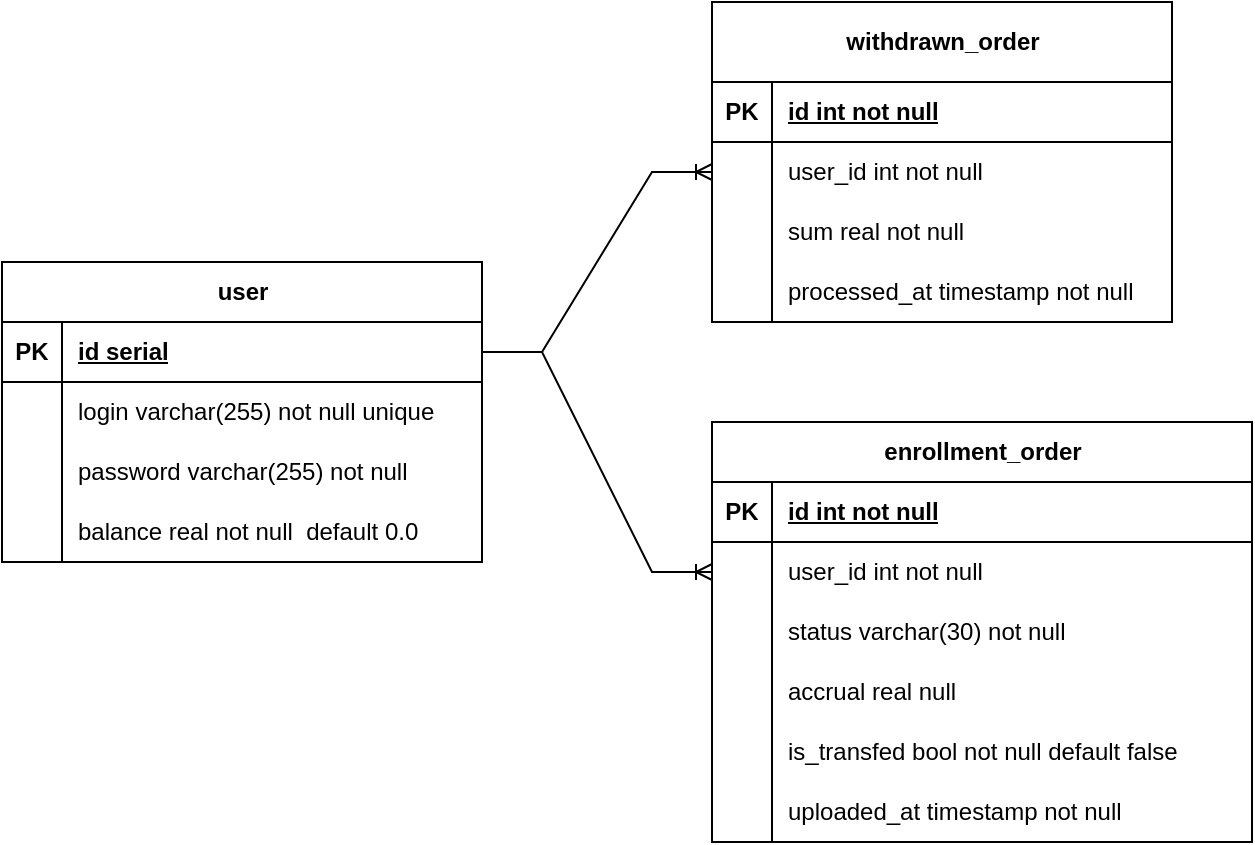 <mxfile version="20.5.3" type="embed"><diagram id="R2lEEEUBdFMjLlhIrx00" name="Page-1"><mxGraphModel dx="1227" dy="546" grid="0" gridSize="10" guides="1" tooltips="1" connect="1" arrows="1" fold="1" page="0" pageScale="1" pageWidth="850" pageHeight="1100" math="0" shadow="0" extFonts="Permanent Marker^https://fonts.googleapis.com/css?family=Permanent+Marker"><root><mxCell id="0"/><mxCell id="1" parent="0"/><mxCell id="sTb-_6rUiiWD2SJvI9vQ-11" value="user" style="shape=table;startSize=30;container=1;collapsible=1;childLayout=tableLayout;fixedRows=1;rowLines=0;fontStyle=1;align=center;resizeLast=1;html=1;" parent="1" vertex="1"><mxGeometry x="70" y="320" width="240" height="150" as="geometry"/></mxCell><mxCell id="sTb-_6rUiiWD2SJvI9vQ-12" value="" style="shape=tableRow;horizontal=0;startSize=0;swimlaneHead=0;swimlaneBody=0;fillColor=none;collapsible=0;dropTarget=0;points=[[0,0.5],[1,0.5]];portConstraint=eastwest;top=0;left=0;right=0;bottom=1;" parent="sTb-_6rUiiWD2SJvI9vQ-11" vertex="1"><mxGeometry y="30" width="240" height="30" as="geometry"/></mxCell><mxCell id="sTb-_6rUiiWD2SJvI9vQ-13" value="PK" style="shape=partialRectangle;connectable=0;fillColor=none;top=0;left=0;bottom=0;right=0;fontStyle=1;overflow=hidden;whiteSpace=wrap;html=1;" parent="sTb-_6rUiiWD2SJvI9vQ-12" vertex="1"><mxGeometry width="30" height="30" as="geometry"><mxRectangle width="30" height="30" as="alternateBounds"/></mxGeometry></mxCell><mxCell id="sTb-_6rUiiWD2SJvI9vQ-14" value="id serial" style="shape=partialRectangle;connectable=0;fillColor=none;top=0;left=0;bottom=0;right=0;align=left;spacingLeft=6;fontStyle=5;overflow=hidden;whiteSpace=wrap;html=1;" parent="sTb-_6rUiiWD2SJvI9vQ-12" vertex="1"><mxGeometry x="30" width="210" height="30" as="geometry"><mxRectangle width="210" height="30" as="alternateBounds"/></mxGeometry></mxCell><mxCell id="sTb-_6rUiiWD2SJvI9vQ-15" value="" style="shape=tableRow;horizontal=0;startSize=0;swimlaneHead=0;swimlaneBody=0;fillColor=none;collapsible=0;dropTarget=0;points=[[0,0.5],[1,0.5]];portConstraint=eastwest;top=0;left=0;right=0;bottom=0;" parent="sTb-_6rUiiWD2SJvI9vQ-11" vertex="1"><mxGeometry y="60" width="240" height="30" as="geometry"/></mxCell><mxCell id="sTb-_6rUiiWD2SJvI9vQ-16" value="" style="shape=partialRectangle;connectable=0;fillColor=none;top=0;left=0;bottom=0;right=0;editable=1;overflow=hidden;whiteSpace=wrap;html=1;" parent="sTb-_6rUiiWD2SJvI9vQ-15" vertex="1"><mxGeometry width="30" height="30" as="geometry"><mxRectangle width="30" height="30" as="alternateBounds"/></mxGeometry></mxCell><mxCell id="sTb-_6rUiiWD2SJvI9vQ-17" value="login varchar(255) not null unique" style="shape=partialRectangle;connectable=0;fillColor=none;top=0;left=0;bottom=0;right=0;align=left;spacingLeft=6;overflow=hidden;whiteSpace=wrap;html=1;" parent="sTb-_6rUiiWD2SJvI9vQ-15" vertex="1"><mxGeometry x="30" width="210" height="30" as="geometry"><mxRectangle width="210" height="30" as="alternateBounds"/></mxGeometry></mxCell><mxCell id="sTb-_6rUiiWD2SJvI9vQ-18" value="" style="shape=tableRow;horizontal=0;startSize=0;swimlaneHead=0;swimlaneBody=0;fillColor=none;collapsible=0;dropTarget=0;points=[[0,0.5],[1,0.5]];portConstraint=eastwest;top=0;left=0;right=0;bottom=0;" parent="sTb-_6rUiiWD2SJvI9vQ-11" vertex="1"><mxGeometry y="90" width="240" height="30" as="geometry"/></mxCell><mxCell id="sTb-_6rUiiWD2SJvI9vQ-19" value="" style="shape=partialRectangle;connectable=0;fillColor=none;top=0;left=0;bottom=0;right=0;editable=1;overflow=hidden;whiteSpace=wrap;html=1;" parent="sTb-_6rUiiWD2SJvI9vQ-18" vertex="1"><mxGeometry width="30" height="30" as="geometry"><mxRectangle width="30" height="30" as="alternateBounds"/></mxGeometry></mxCell><mxCell id="sTb-_6rUiiWD2SJvI9vQ-20" value="password varchar(255) not null" style="shape=partialRectangle;connectable=0;fillColor=none;top=0;left=0;bottom=0;right=0;align=left;spacingLeft=6;overflow=hidden;whiteSpace=wrap;html=1;" parent="sTb-_6rUiiWD2SJvI9vQ-18" vertex="1"><mxGeometry x="30" width="210" height="30" as="geometry"><mxRectangle width="210" height="30" as="alternateBounds"/></mxGeometry></mxCell><mxCell id="sTb-_6rUiiWD2SJvI9vQ-21" value="" style="shape=tableRow;horizontal=0;startSize=0;swimlaneHead=0;swimlaneBody=0;fillColor=none;collapsible=0;dropTarget=0;points=[[0,0.5],[1,0.5]];portConstraint=eastwest;top=0;left=0;right=0;bottom=0;" parent="sTb-_6rUiiWD2SJvI9vQ-11" vertex="1"><mxGeometry y="120" width="240" height="30" as="geometry"/></mxCell><mxCell id="sTb-_6rUiiWD2SJvI9vQ-22" value="" style="shape=partialRectangle;connectable=0;fillColor=none;top=0;left=0;bottom=0;right=0;editable=1;overflow=hidden;whiteSpace=wrap;html=1;" parent="sTb-_6rUiiWD2SJvI9vQ-21" vertex="1"><mxGeometry width="30" height="30" as="geometry"><mxRectangle width="30" height="30" as="alternateBounds"/></mxGeometry></mxCell><mxCell id="sTb-_6rUiiWD2SJvI9vQ-23" value="balance real not null&amp;nbsp; default 0.0" style="shape=partialRectangle;connectable=0;fillColor=none;top=0;left=0;bottom=0;right=0;align=left;spacingLeft=6;overflow=hidden;whiteSpace=wrap;html=1;" parent="sTb-_6rUiiWD2SJvI9vQ-21" vertex="1"><mxGeometry x="30" width="210" height="30" as="geometry"><mxRectangle width="210" height="30" as="alternateBounds"/></mxGeometry></mxCell><mxCell id="sTb-_6rUiiWD2SJvI9vQ-24" value="enrollment_order" style="shape=table;startSize=30;container=1;collapsible=1;childLayout=tableLayout;fixedRows=1;rowLines=0;fontStyle=1;align=center;resizeLast=1;html=1;" parent="1" vertex="1"><mxGeometry x="425" y="400" width="270" height="210" as="geometry"><mxRectangle x="370" y="170" width="140" height="30" as="alternateBounds"/></mxGeometry></mxCell><mxCell id="sTb-_6rUiiWD2SJvI9vQ-25" value="" style="shape=tableRow;horizontal=0;startSize=0;swimlaneHead=0;swimlaneBody=0;fillColor=none;collapsible=0;dropTarget=0;points=[[0,0.5],[1,0.5]];portConstraint=eastwest;top=0;left=0;right=0;bottom=1;" parent="sTb-_6rUiiWD2SJvI9vQ-24" vertex="1"><mxGeometry y="30" width="270" height="30" as="geometry"/></mxCell><mxCell id="sTb-_6rUiiWD2SJvI9vQ-26" value="PK" style="shape=partialRectangle;connectable=0;fillColor=none;top=0;left=0;bottom=0;right=0;fontStyle=1;overflow=hidden;whiteSpace=wrap;html=1;" parent="sTb-_6rUiiWD2SJvI9vQ-25" vertex="1"><mxGeometry width="30" height="30" as="geometry"><mxRectangle width="30" height="30" as="alternateBounds"/></mxGeometry></mxCell><mxCell id="sTb-_6rUiiWD2SJvI9vQ-27" value="id int not null" style="shape=partialRectangle;connectable=0;fillColor=none;top=0;left=0;bottom=0;right=0;align=left;spacingLeft=6;fontStyle=5;overflow=hidden;whiteSpace=wrap;html=1;" parent="sTb-_6rUiiWD2SJvI9vQ-25" vertex="1"><mxGeometry x="30" width="240" height="30" as="geometry"><mxRectangle width="240" height="30" as="alternateBounds"/></mxGeometry></mxCell><mxCell id="sTb-_6rUiiWD2SJvI9vQ-28" value="" style="shape=tableRow;horizontal=0;startSize=0;swimlaneHead=0;swimlaneBody=0;fillColor=none;collapsible=0;dropTarget=0;points=[[0,0.5],[1,0.5]];portConstraint=eastwest;top=0;left=0;right=0;bottom=0;" parent="sTb-_6rUiiWD2SJvI9vQ-24" vertex="1"><mxGeometry y="60" width="270" height="30" as="geometry"/></mxCell><mxCell id="sTb-_6rUiiWD2SJvI9vQ-29" value="" style="shape=partialRectangle;connectable=0;fillColor=none;top=0;left=0;bottom=0;right=0;editable=1;overflow=hidden;whiteSpace=wrap;html=1;" parent="sTb-_6rUiiWD2SJvI9vQ-28" vertex="1"><mxGeometry width="30" height="30" as="geometry"><mxRectangle width="30" height="30" as="alternateBounds"/></mxGeometry></mxCell><mxCell id="sTb-_6rUiiWD2SJvI9vQ-30" value="user_id int not null" style="shape=partialRectangle;connectable=0;fillColor=none;top=0;left=0;bottom=0;right=0;align=left;spacingLeft=6;overflow=hidden;whiteSpace=wrap;html=1;" parent="sTb-_6rUiiWD2SJvI9vQ-28" vertex="1"><mxGeometry x="30" width="240" height="30" as="geometry"><mxRectangle width="240" height="30" as="alternateBounds"/></mxGeometry></mxCell><mxCell id="sTb-_6rUiiWD2SJvI9vQ-31" value="" style="shape=tableRow;horizontal=0;startSize=0;swimlaneHead=0;swimlaneBody=0;fillColor=none;collapsible=0;dropTarget=0;points=[[0,0.5],[1,0.5]];portConstraint=eastwest;top=0;left=0;right=0;bottom=0;" parent="sTb-_6rUiiWD2SJvI9vQ-24" vertex="1"><mxGeometry y="90" width="270" height="30" as="geometry"/></mxCell><mxCell id="sTb-_6rUiiWD2SJvI9vQ-32" value="" style="shape=partialRectangle;connectable=0;fillColor=none;top=0;left=0;bottom=0;right=0;editable=1;overflow=hidden;whiteSpace=wrap;html=1;" parent="sTb-_6rUiiWD2SJvI9vQ-31" vertex="1"><mxGeometry width="30" height="30" as="geometry"><mxRectangle width="30" height="30" as="alternateBounds"/></mxGeometry></mxCell><mxCell id="sTb-_6rUiiWD2SJvI9vQ-33" value="status varchar(30) not null" style="shape=partialRectangle;connectable=0;fillColor=none;top=0;left=0;bottom=0;right=0;align=left;spacingLeft=6;overflow=hidden;whiteSpace=wrap;html=1;" parent="sTb-_6rUiiWD2SJvI9vQ-31" vertex="1"><mxGeometry x="30" width="240" height="30" as="geometry"><mxRectangle width="240" height="30" as="alternateBounds"/></mxGeometry></mxCell><mxCell id="sTb-_6rUiiWD2SJvI9vQ-34" value="" style="shape=tableRow;horizontal=0;startSize=0;swimlaneHead=0;swimlaneBody=0;fillColor=none;collapsible=0;dropTarget=0;points=[[0,0.5],[1,0.5]];portConstraint=eastwest;top=0;left=0;right=0;bottom=0;" parent="sTb-_6rUiiWD2SJvI9vQ-24" vertex="1"><mxGeometry y="120" width="270" height="30" as="geometry"/></mxCell><mxCell id="sTb-_6rUiiWD2SJvI9vQ-35" value="" style="shape=partialRectangle;connectable=0;fillColor=none;top=0;left=0;bottom=0;right=0;editable=1;overflow=hidden;whiteSpace=wrap;html=1;" parent="sTb-_6rUiiWD2SJvI9vQ-34" vertex="1"><mxGeometry width="30" height="30" as="geometry"><mxRectangle width="30" height="30" as="alternateBounds"/></mxGeometry></mxCell><mxCell id="sTb-_6rUiiWD2SJvI9vQ-36" value="accrual real null" style="shape=partialRectangle;connectable=0;fillColor=none;top=0;left=0;bottom=0;right=0;align=left;spacingLeft=6;overflow=hidden;whiteSpace=wrap;html=1;" parent="sTb-_6rUiiWD2SJvI9vQ-34" vertex="1"><mxGeometry x="30" width="240" height="30" as="geometry"><mxRectangle width="240" height="30" as="alternateBounds"/></mxGeometry></mxCell><mxCell id="sTb-_6rUiiWD2SJvI9vQ-71" style="shape=tableRow;horizontal=0;startSize=0;swimlaneHead=0;swimlaneBody=0;fillColor=none;collapsible=0;dropTarget=0;points=[[0,0.5],[1,0.5]];portConstraint=eastwest;top=0;left=0;right=0;bottom=0;" parent="sTb-_6rUiiWD2SJvI9vQ-24" vertex="1"><mxGeometry y="150" width="270" height="30" as="geometry"/></mxCell><mxCell id="sTb-_6rUiiWD2SJvI9vQ-72" style="shape=partialRectangle;connectable=0;fillColor=none;top=0;left=0;bottom=0;right=0;editable=1;overflow=hidden;whiteSpace=wrap;html=1;" parent="sTb-_6rUiiWD2SJvI9vQ-71" vertex="1"><mxGeometry width="30" height="30" as="geometry"><mxRectangle width="30" height="30" as="alternateBounds"/></mxGeometry></mxCell><mxCell id="sTb-_6rUiiWD2SJvI9vQ-73" value="is_transfed bool not null default false" style="shape=partialRectangle;connectable=0;fillColor=none;top=0;left=0;bottom=0;right=0;align=left;spacingLeft=6;overflow=hidden;whiteSpace=wrap;html=1;" parent="sTb-_6rUiiWD2SJvI9vQ-71" vertex="1"><mxGeometry x="30" width="240" height="30" as="geometry"><mxRectangle width="240" height="30" as="alternateBounds"/></mxGeometry></mxCell><mxCell id="sTb-_6rUiiWD2SJvI9vQ-74" style="shape=tableRow;horizontal=0;startSize=0;swimlaneHead=0;swimlaneBody=0;fillColor=none;collapsible=0;dropTarget=0;points=[[0,0.5],[1,0.5]];portConstraint=eastwest;top=0;left=0;right=0;bottom=0;" parent="sTb-_6rUiiWD2SJvI9vQ-24" vertex="1"><mxGeometry y="180" width="270" height="30" as="geometry"/></mxCell><mxCell id="sTb-_6rUiiWD2SJvI9vQ-75" style="shape=partialRectangle;connectable=0;fillColor=none;top=0;left=0;bottom=0;right=0;editable=1;overflow=hidden;whiteSpace=wrap;html=1;" parent="sTb-_6rUiiWD2SJvI9vQ-74" vertex="1"><mxGeometry width="30" height="30" as="geometry"><mxRectangle width="30" height="30" as="alternateBounds"/></mxGeometry></mxCell><mxCell id="sTb-_6rUiiWD2SJvI9vQ-76" value="uploaded_at timestamp not null" style="shape=partialRectangle;connectable=0;fillColor=none;top=0;left=0;bottom=0;right=0;align=left;spacingLeft=6;overflow=hidden;whiteSpace=wrap;html=1;" parent="sTb-_6rUiiWD2SJvI9vQ-74" vertex="1"><mxGeometry x="30" width="240" height="30" as="geometry"><mxRectangle width="240" height="30" as="alternateBounds"/></mxGeometry></mxCell><mxCell id="sTb-_6rUiiWD2SJvI9vQ-39" value="withdrawn_order" style="shape=table;startSize=40;container=1;collapsible=1;childLayout=tableLayout;fixedRows=1;rowLines=0;fontStyle=1;align=center;resizeLast=1;html=1;" parent="1" vertex="1"><mxGeometry x="425" y="190" width="230" height="160" as="geometry"/></mxCell><mxCell id="sTb-_6rUiiWD2SJvI9vQ-40" value="" style="shape=tableRow;horizontal=0;startSize=0;swimlaneHead=0;swimlaneBody=0;fillColor=none;collapsible=0;dropTarget=0;points=[[0,0.5],[1,0.5]];portConstraint=eastwest;top=0;left=0;right=0;bottom=1;" parent="sTb-_6rUiiWD2SJvI9vQ-39" vertex="1"><mxGeometry y="40" width="230" height="30" as="geometry"/></mxCell><mxCell id="sTb-_6rUiiWD2SJvI9vQ-41" value="PK" style="shape=partialRectangle;connectable=0;fillColor=none;top=0;left=0;bottom=0;right=0;fontStyle=1;overflow=hidden;whiteSpace=wrap;html=1;" parent="sTb-_6rUiiWD2SJvI9vQ-40" vertex="1"><mxGeometry width="30" height="30" as="geometry"><mxRectangle width="30" height="30" as="alternateBounds"/></mxGeometry></mxCell><mxCell id="sTb-_6rUiiWD2SJvI9vQ-42" value="id int not null" style="shape=partialRectangle;connectable=0;fillColor=none;top=0;left=0;bottom=0;right=0;align=left;spacingLeft=6;fontStyle=5;overflow=hidden;whiteSpace=wrap;html=1;" parent="sTb-_6rUiiWD2SJvI9vQ-40" vertex="1"><mxGeometry x="30" width="200" height="30" as="geometry"><mxRectangle width="200" height="30" as="alternateBounds"/></mxGeometry></mxCell><mxCell id="sTb-_6rUiiWD2SJvI9vQ-43" value="" style="shape=tableRow;horizontal=0;startSize=0;swimlaneHead=0;swimlaneBody=0;fillColor=none;collapsible=0;dropTarget=0;points=[[0,0.5],[1,0.5]];portConstraint=eastwest;top=0;left=0;right=0;bottom=0;" parent="sTb-_6rUiiWD2SJvI9vQ-39" vertex="1"><mxGeometry y="70" width="230" height="30" as="geometry"/></mxCell><mxCell id="sTb-_6rUiiWD2SJvI9vQ-44" value="" style="shape=partialRectangle;connectable=0;fillColor=none;top=0;left=0;bottom=0;right=0;editable=1;overflow=hidden;whiteSpace=wrap;html=1;" parent="sTb-_6rUiiWD2SJvI9vQ-43" vertex="1"><mxGeometry width="30" height="30" as="geometry"><mxRectangle width="30" height="30" as="alternateBounds"/></mxGeometry></mxCell><mxCell id="sTb-_6rUiiWD2SJvI9vQ-45" value="user_id int not null" style="shape=partialRectangle;connectable=0;fillColor=none;top=0;left=0;bottom=0;right=0;align=left;spacingLeft=6;overflow=hidden;whiteSpace=wrap;html=1;" parent="sTb-_6rUiiWD2SJvI9vQ-43" vertex="1"><mxGeometry x="30" width="200" height="30" as="geometry"><mxRectangle width="200" height="30" as="alternateBounds"/></mxGeometry></mxCell><mxCell id="sTb-_6rUiiWD2SJvI9vQ-46" value="" style="shape=tableRow;horizontal=0;startSize=0;swimlaneHead=0;swimlaneBody=0;fillColor=none;collapsible=0;dropTarget=0;points=[[0,0.5],[1,0.5]];portConstraint=eastwest;top=0;left=0;right=0;bottom=0;" parent="sTb-_6rUiiWD2SJvI9vQ-39" vertex="1"><mxGeometry y="100" width="230" height="30" as="geometry"/></mxCell><mxCell id="sTb-_6rUiiWD2SJvI9vQ-47" value="" style="shape=partialRectangle;connectable=0;fillColor=none;top=0;left=0;bottom=0;right=0;editable=1;overflow=hidden;whiteSpace=wrap;html=1;" parent="sTb-_6rUiiWD2SJvI9vQ-46" vertex="1"><mxGeometry width="30" height="30" as="geometry"><mxRectangle width="30" height="30" as="alternateBounds"/></mxGeometry></mxCell><mxCell id="sTb-_6rUiiWD2SJvI9vQ-48" value="sum real not null" style="shape=partialRectangle;connectable=0;fillColor=none;top=0;left=0;bottom=0;right=0;align=left;spacingLeft=6;overflow=hidden;whiteSpace=wrap;html=1;" parent="sTb-_6rUiiWD2SJvI9vQ-46" vertex="1"><mxGeometry x="30" width="200" height="30" as="geometry"><mxRectangle width="200" height="30" as="alternateBounds"/></mxGeometry></mxCell><mxCell id="sTb-_6rUiiWD2SJvI9vQ-49" value="" style="shape=tableRow;horizontal=0;startSize=0;swimlaneHead=0;swimlaneBody=0;fillColor=none;collapsible=0;dropTarget=0;points=[[0,0.5],[1,0.5]];portConstraint=eastwest;top=0;left=0;right=0;bottom=0;" parent="sTb-_6rUiiWD2SJvI9vQ-39" vertex="1"><mxGeometry y="130" width="230" height="30" as="geometry"/></mxCell><mxCell id="sTb-_6rUiiWD2SJvI9vQ-50" value="" style="shape=partialRectangle;connectable=0;fillColor=none;top=0;left=0;bottom=0;right=0;editable=1;overflow=hidden;whiteSpace=wrap;html=1;" parent="sTb-_6rUiiWD2SJvI9vQ-49" vertex="1"><mxGeometry width="30" height="30" as="geometry"><mxRectangle width="30" height="30" as="alternateBounds"/></mxGeometry></mxCell><mxCell id="sTb-_6rUiiWD2SJvI9vQ-51" value="processed_at timestamp not null" style="shape=partialRectangle;connectable=0;fillColor=none;top=0;left=0;bottom=0;right=0;align=left;spacingLeft=6;overflow=hidden;whiteSpace=wrap;html=1;" parent="sTb-_6rUiiWD2SJvI9vQ-49" vertex="1"><mxGeometry x="30" width="200" height="30" as="geometry"><mxRectangle width="200" height="30" as="alternateBounds"/></mxGeometry></mxCell><mxCell id="sTb-_6rUiiWD2SJvI9vQ-77" value="" style="edgeStyle=entityRelationEdgeStyle;fontSize=12;html=1;endArrow=ERoneToMany;rounded=0;entryX=0;entryY=0.5;entryDx=0;entryDy=0;" parent="1" source="sTb-_6rUiiWD2SJvI9vQ-12" target="sTb-_6rUiiWD2SJvI9vQ-43" edge="1"><mxGeometry width="100" height="100" relative="1" as="geometry"><mxPoint x="320" y="510" as="sourcePoint"/><mxPoint x="420" y="410" as="targetPoint"/></mxGeometry></mxCell><mxCell id="sTb-_6rUiiWD2SJvI9vQ-78" value="" style="edgeStyle=entityRelationEdgeStyle;fontSize=12;html=1;endArrow=ERoneToMany;rounded=0;exitX=1;exitY=0.5;exitDx=0;exitDy=0;" parent="1" source="sTb-_6rUiiWD2SJvI9vQ-12" target="sTb-_6rUiiWD2SJvI9vQ-28" edge="1"><mxGeometry width="100" height="100" relative="1" as="geometry"><mxPoint x="320" y="510" as="sourcePoint"/><mxPoint x="420" y="410" as="targetPoint"/></mxGeometry></mxCell></root></mxGraphModel></diagram></mxfile>
